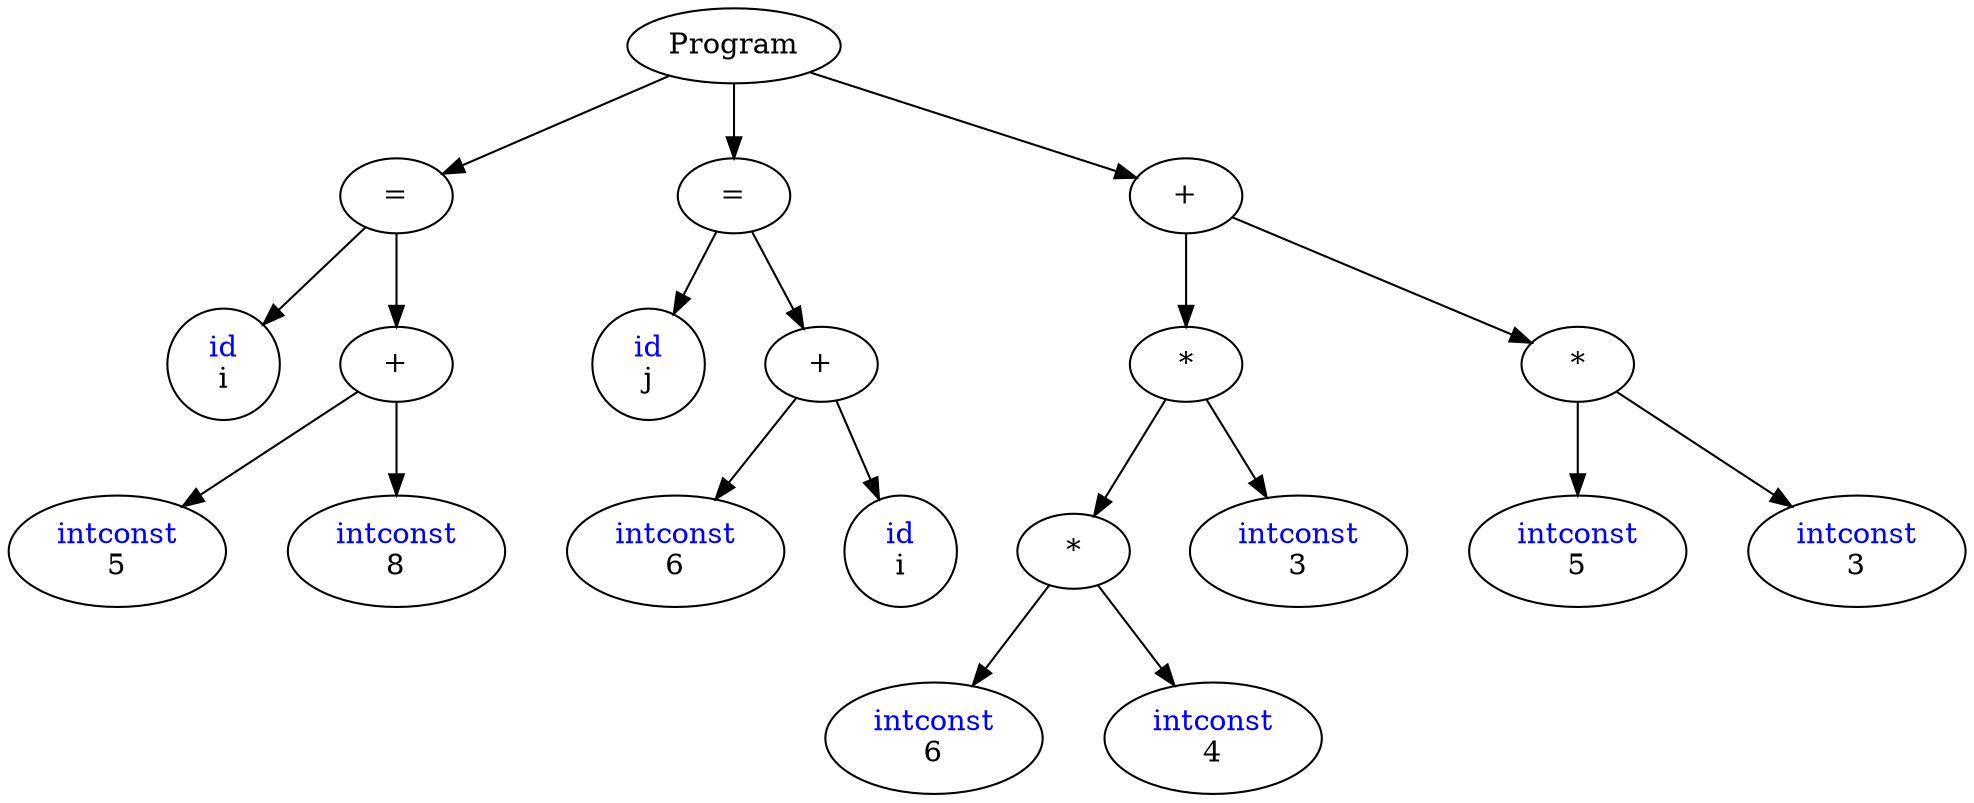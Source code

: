 digraph G
{
    nodesep = 0.4;
    ranksep = 0.5;
	NODE95696112[label=<Program>];
	NODE95696880[label=<=>];
	NODE95696112->NODE95696880
	NODE95697808[label=<<font color = "blue">id</font><br/>i>];
	NODE95696880->NODE95697808
	NODE95696912[label=<+>];
	NODE95696880->NODE95696912
	NODE95696976[label=<<font color = "blue">intconst</font><br/>5>];
	NODE95696912->NODE95696976
	NODE95694928[label=<<font color = "blue">intconst</font><br/>8>];
	NODE95696912->NODE95694928
	NODE95695792[label=<=>];
	NODE95696112->NODE95695792
	NODE95697712[label=<<font color = "blue">id</font><br/>j>];
	NODE95695792->NODE95697712
	NODE95697648[label=<+>];
	NODE95695792->NODE95697648
	NODE95697072[label=<<font color = "blue">intconst</font><br/>6>];
	NODE95697648->NODE95697072
	NODE95697360[label=<<font color = "blue">id</font><br/>i>];
	NODE95697648->NODE95697360
	NODE95696528[label=<+>];
	NODE95696112->NODE95696528
	NODE95696784[label=<*>];
	NODE95696528->NODE95696784
	NODE95696688[label=<*>];
	NODE95696784->NODE95696688
	NODE95696848[label=<<font color = "blue">intconst</font><br/>6>];
	NODE95696688->NODE95696848
	NODE95697328[label=<<font color = "blue">intconst</font><br/>4>];
	NODE95696688->NODE95697328
	NODE95698064[label=<<font color = "blue">intconst</font><br/>3>];
	NODE95696784->NODE95698064
	NODE95698096[label=<*>];
	NODE95696528->NODE95698096
	NODE95698160[label=<<font color = "blue">intconst</font><br/>5>];
	NODE95698096->NODE95698160
	NODE95698192[label=<<font color = "blue">intconst</font><br/>3>];
	NODE95698096->NODE95698192
}